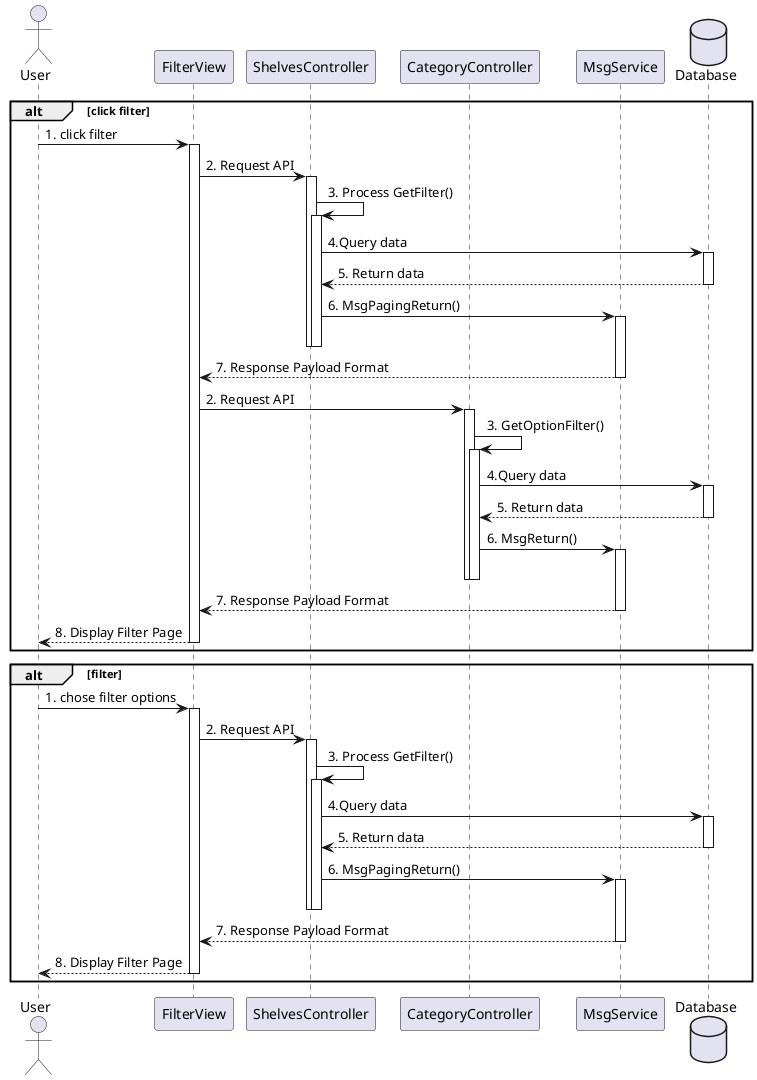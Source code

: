 @startuml
actor       User       as user
participant FilterView as view
participant ShelvesController as shelves
participant CategoryController as category
participant MsgService as msgService
database    Database    as db

alt click filter
    user -> view ++: 1. click filter
    view -> shelves ++ : 2. Request API
    shelves -> shelves ++ : 3. Process GetFilter()
    shelves -> db ++ : 4.Query data
    db --> shelves -- : 5. Return data
    shelves -> msgService ++-- : 6. MsgPagingReturn()
    deactivate shelves
    msgService --> view -- : 7. Response Payload Format

    view -> category ++ : 2. Request API
    category -> category ++ : 3. GetOptionFilter()
    category -> db ++ : 4.Query data
    db --> category -- : 5. Return data
    category -> msgService ++-- : 6. MsgReturn()
    deactivate category
    msgService --> view -- : 7. Response Payload Format
    view --> user -- : 8. Display Filter Page

end


alt filter
    user -> view ++: 1. chose filter options
    view -> shelves ++ : 2. Request API
    shelves -> shelves ++ : 3. Process GetFilter()
    shelves -> db ++ : 4.Query data
    db --> shelves -- : 5. Return data
    shelves -> msgService ++-- : 6. MsgPagingReturn()
    deactivate shelves
    msgService --> view -- : 7. Response Payload Format
    view --> user -- : 8. Display Filter Page
end



@enduml